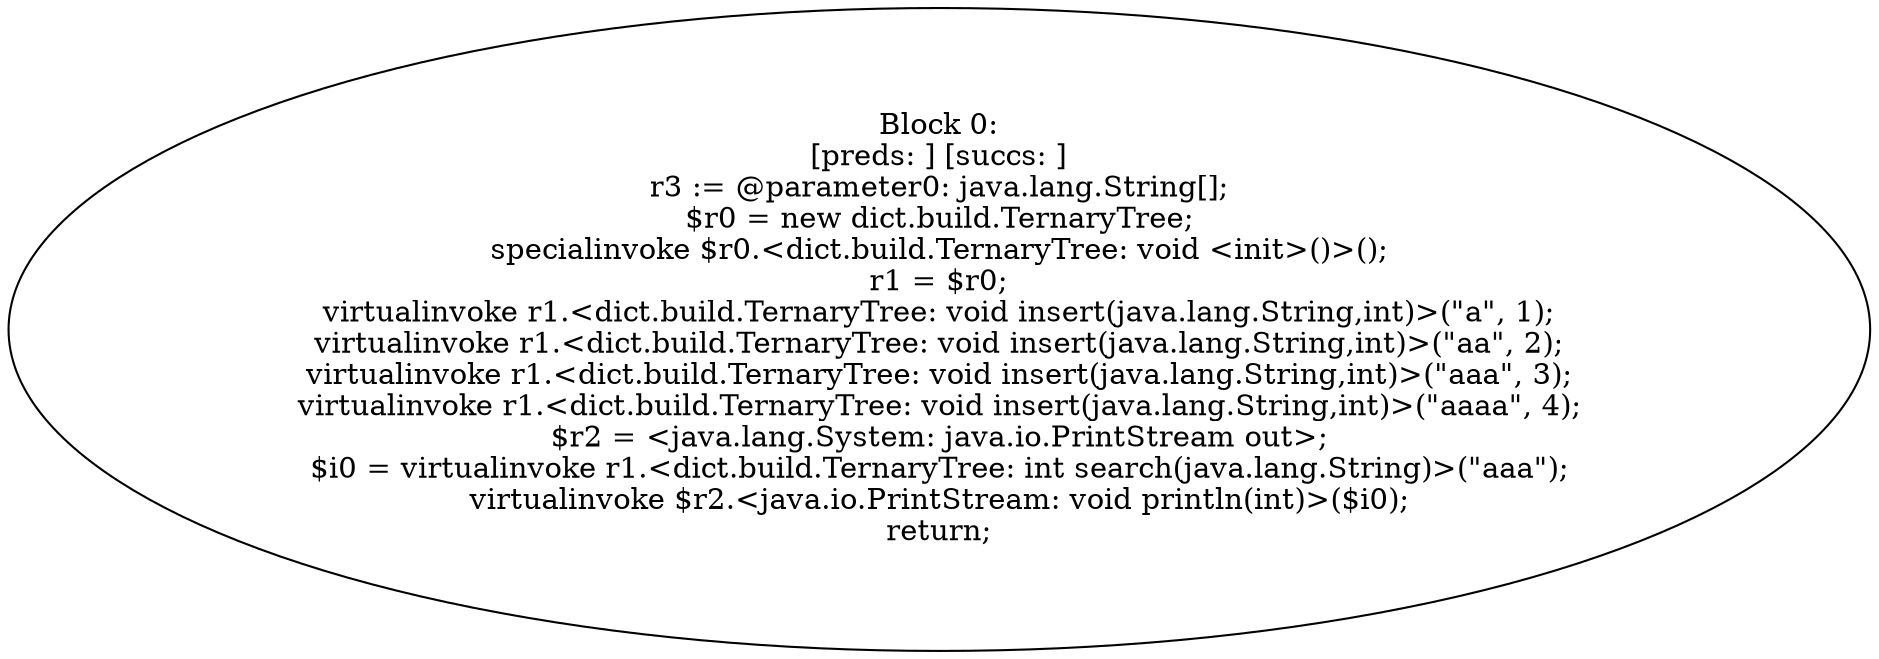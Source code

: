 digraph "unitGraph" {
    "Block 0:
[preds: ] [succs: ]
r3 := @parameter0: java.lang.String[];
$r0 = new dict.build.TernaryTree;
specialinvoke $r0.<dict.build.TernaryTree: void <init>()>();
r1 = $r0;
virtualinvoke r1.<dict.build.TernaryTree: void insert(java.lang.String,int)>(\"a\", 1);
virtualinvoke r1.<dict.build.TernaryTree: void insert(java.lang.String,int)>(\"aa\", 2);
virtualinvoke r1.<dict.build.TernaryTree: void insert(java.lang.String,int)>(\"aaa\", 3);
virtualinvoke r1.<dict.build.TernaryTree: void insert(java.lang.String,int)>(\"aaaa\", 4);
$r2 = <java.lang.System: java.io.PrintStream out>;
$i0 = virtualinvoke r1.<dict.build.TernaryTree: int search(java.lang.String)>(\"aaa\");
virtualinvoke $r2.<java.io.PrintStream: void println(int)>($i0);
return;
"
}
